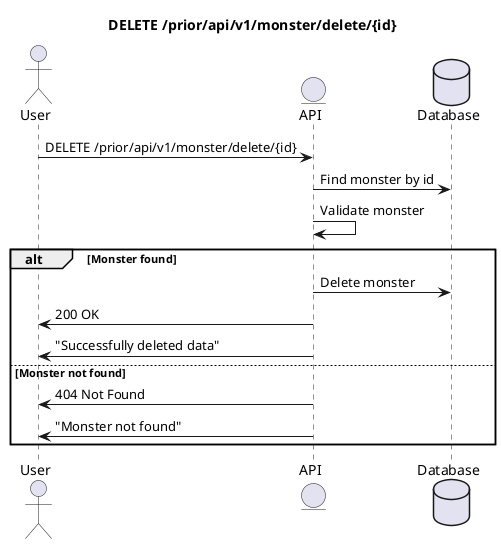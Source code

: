 @startuml
'https://plantuml.com/sequence-diagram

title DELETE /prior/api/v1/monster/delete/{id}

actor User as u
entity API as a
database Database as d

u->a : DELETE /prior/api/v1/monster/delete/{id}
a->d: Find monster by id
a->a : Validate monster

alt Monster found
    a->d : Delete monster
    a->u : 200 OK
    a->u : "Successfully deleted data"
else Monster not found
    a->u : 404 Not Found
    a->u : "Monster not found"
end

@enduml
